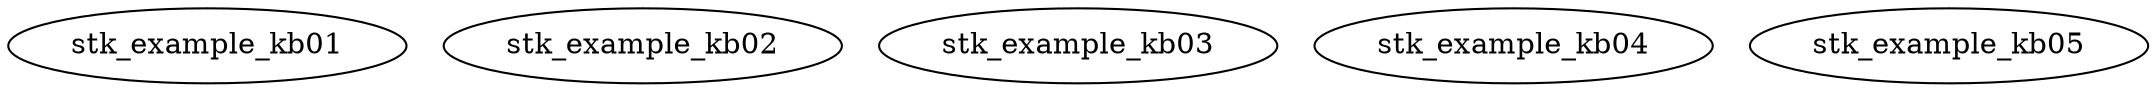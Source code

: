 /* Created by mdot for Matlab */
digraph m2html {

  stk_example_kb01 [URL="stk_example_kb01.html"];
  stk_example_kb02 [URL="stk_example_kb02.html"];
  stk_example_kb03 [URL="stk_example_kb03.html"];
  stk_example_kb04 [URL="stk_example_kb04.html"];
  stk_example_kb05 [URL="stk_example_kb05.html"];
}